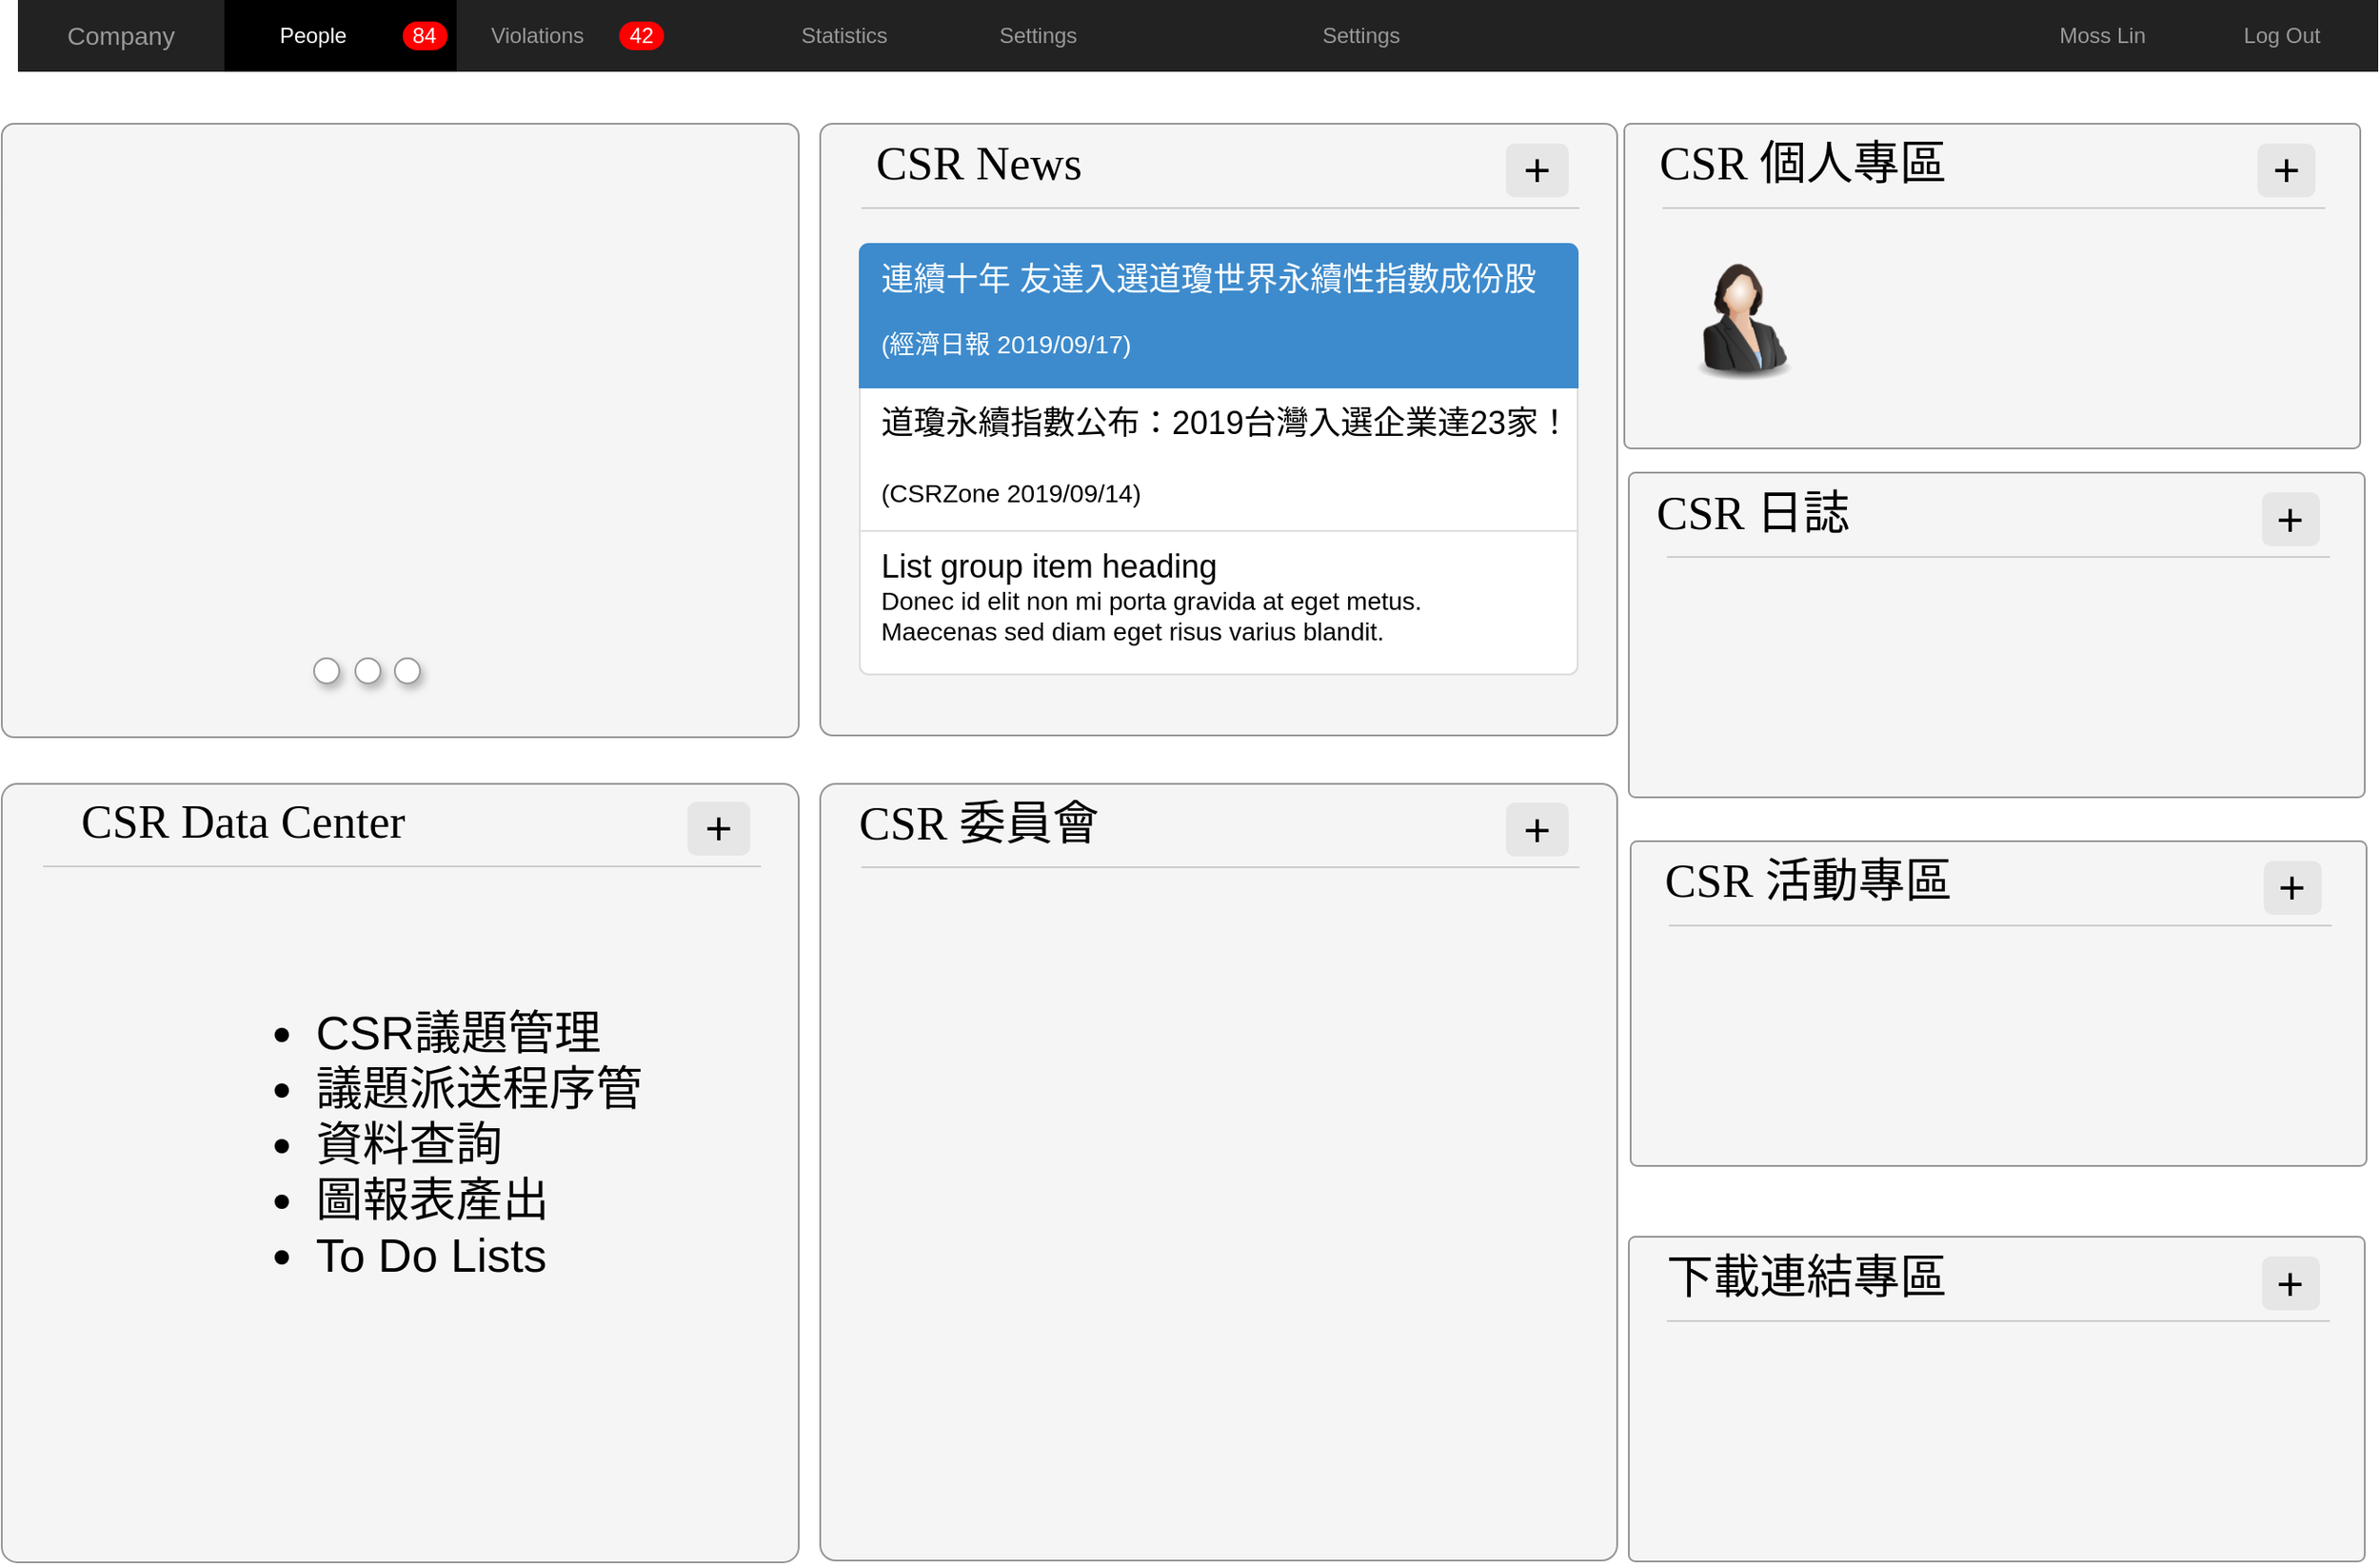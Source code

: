 <mxfile pages="2" version="11.2.9" type="github"><diagram name="Page-1" id="c9db0220-8083-56f3-ca83-edcdcd058819"><mxGraphModel dx="1554" dy="857" grid="1" gridSize="10" guides="1" tooltips="1" connect="1" arrows="1" fold="1" page="1" pageScale="1.5" pageWidth="900" pageHeight="1600" background="#ffffff" math="0" shadow="0"><root><object label="" id="0"><mxCell style=";html=1;"/></object><mxCell id="1" style=";html=1;" parent="0"/><mxCell id="3d76a8aef4d5c911-1" value="" style="html=1;shadow=0;dashed=0;shape=mxgraph.bootstrap.rect;fillColor=#222222;strokeColor=none;whiteSpace=wrap;rounded=0;fontSize=12;fontColor=#000000;align=center;" parent="1" vertex="1"><mxGeometry x="35" y="80" width="1315" height="40" as="geometry"/></mxCell><mxCell id="3d76a8aef4d5c911-41" value="" style="shape=ellipse;dashed=0;strokeColor=#999999;fillColor=#ffffff;html=1;rounded=0;shadow=1;fontSize=12;fontColor=#000000;align=center;" parent="1" vertex="1"><mxGeometry x="217" y="449" width="14" height="14" as="geometry"/></mxCell><mxCell id="CtixAL3ua5h99LuBT8kD-45" value="" style="rounded=1;whiteSpace=wrap;html=1;shadow=0;dashed=0;fontSize=26;align=left;arcSize=2;fillColor=#f5f5f5;strokeColor=#969696;fontColor=#333333;" parent="1" vertex="1"><mxGeometry x="26" y="149" width="444" height="342" as="geometry"/></mxCell><mxCell id="un3jlJEPJC5xnqNMlA-J-1" value="" style="shape=image;imageAspect=0;aspect=fixed;verticalLabelPosition=bottom;verticalAlign=top;image=https://s3.csronereporting.com/upload/home_carousel/29515cedf44f284c1117e572647ed6af_thumbnail.jpg;" parent="1" vertex="1"><mxGeometry x="40" y="160.5" width="417" height="279" as="geometry"/></mxCell><mxCell id="un3jlJEPJC5xnqNMlA-J-5" value="" style="group" parent="1" vertex="1" connectable="0"><mxGeometry x="482" y="149" width="444" height="341" as="geometry"/></mxCell><mxCell id="CtixAL3ua5h99LuBT8kD-24" value="" style="rounded=1;whiteSpace=wrap;html=1;shadow=0;dashed=0;fontSize=26;align=left;arcSize=2;fillColor=#f5f5f5;strokeColor=#969696;fontColor=#333333;" parent="un3jlJEPJC5xnqNMlA-J-5" vertex="1"><mxGeometry width="444" height="341" as="geometry"/></mxCell><mxCell id="CtixAL3ua5h99LuBT8kD-1" value="" style="html=1;shadow=0;dashed=0;shape=mxgraph.bootstrap.rrect;rSize=5;fillColor=#ffffff;strokeColor=#dddddd;whiteSpace=wrap;" parent="un3jlJEPJC5xnqNMlA-J-5" vertex="1"><mxGeometry x="22" y="67" width="400" height="240" as="geometry"/></mxCell><mxCell id="CtixAL3ua5h99LuBT8kD-2" value="(CSRZone 2019/09/14)" style="strokeColor=inherit;fillColor=inherit;gradientColor=inherit;html=1;shadow=0;dashed=0;shape=mxgraph.bootstrap.rect;perimeter=none;spacingLeft=10;align=left;fontSize=14;whiteSpace=wrap;verticalAlign=bottom;spacingBottom=10;resizeWidth=1;" parent="CtixAL3ua5h99LuBT8kD-1" vertex="1"><mxGeometry width="400" height="80" relative="1" as="geometry"><mxPoint y="80" as="offset"/></mxGeometry></mxCell><mxCell id="CtixAL3ua5h99LuBT8kD-3" value="道瓊永續指數公布：2019台灣入選企業達23家！" style="html=1;shadow=0;dashed=0;shape=mxgraph.bootstrap.anchor;spacingLeft=10;align=left;fontSize=18;whiteSpace=wrap;resizeWidth=1;" parent="CtixAL3ua5h99LuBT8kD-2" vertex="1"><mxGeometry width="400" height="40" relative="1" as="geometry"/></mxCell><mxCell id="CtixAL3ua5h99LuBT8kD-4" value="Donec id elit non mi porta gravida at eget metus.&#10;Maecenas sed diam eget risus varius blandit." style="strokeColor=inherit;fillColor=inherit;gradientColor=inherit;html=1;shadow=0;dashed=0;shape=mxgraph.bootstrap.bottomButton;rSize=5;spacingLeft=10;align=left;fontSize=14;perimeter=none;whiteSpace=wrap;verticalAlign=bottom;spacingBottom=13;resizeWidth=1;" parent="CtixAL3ua5h99LuBT8kD-1" vertex="1"><mxGeometry y="1" width="400" height="80" relative="1" as="geometry"><mxPoint y="-80" as="offset"/></mxGeometry></mxCell><mxCell id="CtixAL3ua5h99LuBT8kD-5" value="List group item heading" style="html=1;shadow=0;dashed=0;shape=mxgraph.bootstrap.anchor;spacingLeft=10;align=left;fontSize=18;whiteSpace=wrap;resizeWidth=1;" parent="CtixAL3ua5h99LuBT8kD-4" vertex="1"><mxGeometry width="400" height="40" relative="1" as="geometry"/></mxCell><mxCell id="CtixAL3ua5h99LuBT8kD-6" value="&lt;font style=&quot;font-size: 14px&quot;&gt;(經濟日報 2019/09/17)&lt;/font&gt;" style="html=1;shadow=0;dashed=0;shape=mxgraph.bootstrap.topButton;rSize=5;fillColor=#3D8BCD;strokeColor=#3D8BCD;fontColor=#ffffff;spacingLeft=10;align=left;fontSize=14;perimeter=none;whiteSpace=wrap;verticalAlign=bottom;spacingBottom=13;resizeWidth=1;" parent="CtixAL3ua5h99LuBT8kD-1" vertex="1"><mxGeometry width="400" height="80" relative="1" as="geometry"/></mxCell><mxCell id="CtixAL3ua5h99LuBT8kD-7" value="連續十年 友達入選道瓊世界永續性指數成份股&amp;nbsp;" style="html=1;shadow=0;dashed=0;shape=mxgraph.bootstrap.anchor;fontColor=#ffffff;spacingLeft=10;align=left;fontSize=18;whiteSpace=wrap;resizeWidth=1;" parent="CtixAL3ua5h99LuBT8kD-1" vertex="1"><mxGeometry width="400" height="40" relative="1" as="geometry"/></mxCell><mxCell id="CtixAL3ua5h99LuBT8kD-22" value="&lt;font&gt;CSR News&lt;/font&gt;" style="text;html=1;strokeColor=none;fillColor=none;align=center;verticalAlign=middle;whiteSpace=wrap;rounded=0;shadow=0;dashed=0;fontSize=26;fontFamily=Verdana;" parent="un3jlJEPJC5xnqNMlA-J-5" vertex="1"><mxGeometry x="15" y="12" width="147" height="20" as="geometry"/></mxCell><mxCell id="CtixAL3ua5h99LuBT8kD-27" value="&lt;font style=&quot;font-size: 26px;&quot; color=&quot;#000000&quot;&gt;+&lt;/font&gt;" style="html=1;shadow=0;dashed=0;shape=mxgraph.bootstrap.rrect;align=center;rSize=5;strokeColor=none;fillColor=#E6E6E6;fontColor=#ffffff;fontStyle=0;whiteSpace=wrap;fontSize=26;" parent="un3jlJEPJC5xnqNMlA-J-5" vertex="1"><mxGeometry x="382" y="11" width="35" height="30" as="geometry"/></mxCell><mxCell id="CtixAL3ua5h99LuBT8kD-41" value="" style="line;strokeWidth=1;html=1;shadow=0;dashed=0;fillColor=#E6E6E6;fontSize=26;align=left;strokeColor=#CCCCCC;" parent="un3jlJEPJC5xnqNMlA-J-5" vertex="1"><mxGeometry x="23" y="42" width="400" height="10" as="geometry"/></mxCell><mxCell id="3d76a8aef4d5c911-2" value="Company" style="html=1;shadow=0;dashed=0;fillColor=none;strokeColor=none;shape=mxgraph.bootstrap.rect;fontColor=#999999;fontSize=14;whiteSpace=wrap;" parent="1" vertex="1"><mxGeometry x="35" y="80" width="115" height="40" as="geometry"/></mxCell><mxCell id="3d76a8aef4d5c911-3" value="People" style="html=1;shadow=0;dashed=0;shape=mxgraph.bootstrap.rect;fillColor=#000000;strokeColor=none;fontColor=#ffffff;spacingRight=30;whiteSpace=wrap;" parent="1" vertex="1"><mxGeometry x="150" y="80" width="129.375" height="40" as="geometry"/></mxCell><mxCell id="3d76a8aef4d5c911-4" value="84" style="html=1;shadow=0;dashed=0;shape=mxgraph.bootstrap.rrect;rSize=8;fillColor=#ff0000;strokeColor=none;fontColor=#ffffff;whiteSpace=wrap;" parent="3d76a8aef4d5c911-3" vertex="1"><mxGeometry x="1" y="0.5" width="25" height="16" relative="1" as="geometry"><mxPoint x="-30" y="-8" as="offset"/></mxGeometry></mxCell><mxCell id="3d76a8aef4d5c911-5" value="Violations" style="html=1;shadow=0;dashed=0;fillColor=none;strokeColor=none;shape=mxgraph.bootstrap.rect;fontColor=#999999;spacingRight=30;whiteSpace=wrap;" parent="1" vertex="1"><mxGeometry x="279" y="80" width="121" height="40" as="geometry"/></mxCell><mxCell id="3d76a8aef4d5c911-6" value="42" style="html=1;shadow=0;dashed=0;shape=mxgraph.bootstrap.rrect;rSize=8;fillColor=#ff0000;strokeColor=none;fontColor=#ffffff;whiteSpace=wrap;" parent="3d76a8aef4d5c911-5" vertex="1"><mxGeometry x="1" y="0.5" width="25" height="16" relative="1" as="geometry"><mxPoint x="-30" y="-8" as="offset"/></mxGeometry></mxCell><mxCell id="3d76a8aef4d5c911-7" value="Statistics" style="html=1;shadow=0;dashed=0;fillColor=none;strokeColor=none;shape=mxgraph.bootstrap.rect;fontColor=#999999;whiteSpace=wrap;" parent="1" vertex="1"><mxGeometry x="437.5" y="80" width="115" height="40" as="geometry"/></mxCell><mxCell id="3d76a8aef4d5c911-8" value="Settings" style="html=1;shadow=0;dashed=0;fillColor=none;strokeColor=none;shape=mxgraph.bootstrap.rect;fontColor=#999999;whiteSpace=wrap;" parent="1" vertex="1"><mxGeometry x="552.5" y="80" width="100.625" height="40" as="geometry"/></mxCell><mxCell id="un3jlJEPJC5xnqNMlA-J-2" value="Settings" style="html=1;shadow=0;dashed=0;fillColor=none;strokeColor=none;shape=mxgraph.bootstrap.rect;fontColor=#999999;whiteSpace=wrap;" parent="1" vertex="1"><mxGeometry x="733.125" y="80" width="100.625" height="40" as="geometry"/></mxCell><mxCell id="3d76a8aef4d5c911-9" value="Moss Lin" style="html=1;shadow=0;dashed=0;fillColor=none;strokeColor=none;shape=mxgraph.bootstrap.rect;fontColor=#999999;whiteSpace=wrap;" parent="1" vertex="1"><mxGeometry x="1145.75" y="80" width="100.625" height="40" as="geometry"/></mxCell><mxCell id="3d76a8aef4d5c911-10" value="Log Out" style="html=1;shadow=0;dashed=0;fillColor=none;strokeColor=none;shape=mxgraph.bootstrap.rect;fontColor=#999999;whiteSpace=wrap;" parent="1" vertex="1"><mxGeometry x="1246.375" y="80" width="100.625" height="40" as="geometry"/></mxCell><mxCell id="4q6CkInknZrIZdiOboI8-3" value="" style="group" vertex="1" connectable="0" parent="1"><mxGeometry x="930" y="149" width="410" height="181" as="geometry"/></mxCell><mxCell id="un3jlJEPJC5xnqNMlA-J-7" value="" style="rounded=1;whiteSpace=wrap;html=1;shadow=0;dashed=0;fontSize=26;align=left;arcSize=2;fillColor=#f5f5f5;strokeColor=#969696;fontColor=#333333;" parent="4q6CkInknZrIZdiOboI8-3" vertex="1"><mxGeometry width="410" height="181" as="geometry"/></mxCell><mxCell id="un3jlJEPJC5xnqNMlA-J-15" value="&lt;font&gt;CSR 個人專區&lt;/font&gt;" style="text;html=1;strokeColor=none;fillColor=none;align=center;verticalAlign=middle;whiteSpace=wrap;rounded=0;shadow=0;dashed=0;fontSize=26;fontFamily=Verdana;" parent="4q6CkInknZrIZdiOboI8-3" vertex="1"><mxGeometry x="13.851" y="12" width="170.833" height="20" as="geometry"/></mxCell><mxCell id="un3jlJEPJC5xnqNMlA-J-16" value="&lt;font style=&quot;font-size: 26px;&quot; color=&quot;#000000&quot;&gt;+&lt;/font&gt;" style="html=1;shadow=0;dashed=0;shape=mxgraph.bootstrap.rrect;align=center;rSize=5;strokeColor=none;fillColor=#E6E6E6;fontColor=#ffffff;fontStyle=0;whiteSpace=wrap;fontSize=26;" parent="4q6CkInknZrIZdiOboI8-3" vertex="1"><mxGeometry x="352.748" y="11" width="32.32" height="30" as="geometry"/></mxCell><mxCell id="un3jlJEPJC5xnqNMlA-J-17" value="" style="line;strokeWidth=1;html=1;shadow=0;dashed=0;fillColor=#E6E6E6;fontSize=26;align=left;strokeColor=#CCCCCC;" parent="4q6CkInknZrIZdiOboI8-3" vertex="1"><mxGeometry x="21.239" y="42" width="369.369" height="10" as="geometry"/></mxCell><mxCell id="4q6CkInknZrIZdiOboI8-1" value="" style="image;html=1;labelBackgroundColor=#ffffff;image=img/lib/clip_art/people/Suit_Woman_128x128.png" vertex="1" parent="4q6CkInknZrIZdiOboI8-3"><mxGeometry x="28.626" y="67" width="73.874" height="80" as="geometry"/></mxCell><mxCell id="4q6CkInknZrIZdiOboI8-4" value="" style="group" vertex="1" connectable="0" parent="1"><mxGeometry x="932.5" y="343.5" width="410" height="195" as="geometry"/></mxCell><mxCell id="4q6CkInknZrIZdiOboI8-5" value="" style="rounded=1;whiteSpace=wrap;html=1;shadow=0;dashed=0;fontSize=26;align=left;arcSize=2;fillColor=#f5f5f5;strokeColor=#969696;fontColor=#333333;" vertex="1" parent="4q6CkInknZrIZdiOboI8-4"><mxGeometry width="410" height="181" as="geometry"/></mxCell><mxCell id="4q6CkInknZrIZdiOboI8-6" value="&lt;font&gt;CSR 日誌&lt;/font&gt;" style="text;html=1;strokeColor=none;fillColor=none;align=left;verticalAlign=middle;whiteSpace=wrap;rounded=0;shadow=0;dashed=0;fontSize=26;fontFamily=Verdana;" vertex="1" parent="4q6CkInknZrIZdiOboI8-4"><mxGeometry x="13.851" y="12" width="170.833" height="20" as="geometry"/></mxCell><mxCell id="4q6CkInknZrIZdiOboI8-7" value="&lt;font style=&quot;font-size: 26px;&quot; color=&quot;#000000&quot;&gt;+&lt;/font&gt;" style="html=1;shadow=0;dashed=0;shape=mxgraph.bootstrap.rrect;align=center;rSize=5;strokeColor=none;fillColor=#E6E6E6;fontColor=#ffffff;fontStyle=0;whiteSpace=wrap;fontSize=26;" vertex="1" parent="4q6CkInknZrIZdiOboI8-4"><mxGeometry x="352.748" y="11" width="32.32" height="30" as="geometry"/></mxCell><mxCell id="4q6CkInknZrIZdiOboI8-8" value="" style="line;strokeWidth=1;html=1;shadow=0;dashed=0;fillColor=#E6E6E6;fontSize=26;align=left;strokeColor=#CCCCCC;" vertex="1" parent="4q6CkInknZrIZdiOboI8-4"><mxGeometry x="21.239" y="42" width="369.369" height="10" as="geometry"/></mxCell><mxCell id="4q6CkInknZrIZdiOboI8-45" value="" style="shape=image;imageAspect=0;aspect=fixed;verticalLabelPosition=bottom;verticalAlign=top;image=http://www.shejiye.com/uploadfile/icon/2017/0203/shejiyeicon0jebw0nt0tl.png;" vertex="1" parent="4q6CkInknZrIZdiOboI8-4"><mxGeometry x="14" y="55" width="125" height="125" as="geometry"/></mxCell><mxCell id="4q6CkInknZrIZdiOboI8-10" value="" style="group" vertex="1" connectable="0" parent="1"><mxGeometry x="933.5" y="549" width="410" height="254.5" as="geometry"/></mxCell><mxCell id="4q6CkInknZrIZdiOboI8-11" value="" style="rounded=1;whiteSpace=wrap;html=1;shadow=0;dashed=0;fontSize=26;align=left;arcSize=2;fillColor=#f5f5f5;strokeColor=#969696;fontColor=#333333;" vertex="1" parent="4q6CkInknZrIZdiOboI8-10"><mxGeometry width="410" height="181" as="geometry"/></mxCell><mxCell id="4q6CkInknZrIZdiOboI8-12" value="&lt;font&gt;CSR 活動專區&lt;/font&gt;" style="text;html=1;strokeColor=none;fillColor=none;align=center;verticalAlign=middle;whiteSpace=wrap;rounded=0;shadow=0;dashed=0;fontSize=26;fontFamily=Verdana;" vertex="1" parent="4q6CkInknZrIZdiOboI8-10"><mxGeometry x="13.851" y="12" width="170.833" height="20" as="geometry"/></mxCell><mxCell id="4q6CkInknZrIZdiOboI8-13" value="&lt;font style=&quot;font-size: 26px;&quot; color=&quot;#000000&quot;&gt;+&lt;/font&gt;" style="html=1;shadow=0;dashed=0;shape=mxgraph.bootstrap.rrect;align=center;rSize=5;strokeColor=none;fillColor=#E6E6E6;fontColor=#ffffff;fontStyle=0;whiteSpace=wrap;fontSize=26;" vertex="1" parent="4q6CkInknZrIZdiOboI8-10"><mxGeometry x="352.748" y="11" width="32.32" height="30" as="geometry"/></mxCell><mxCell id="4q6CkInknZrIZdiOboI8-14" value="" style="line;strokeWidth=1;html=1;shadow=0;dashed=0;fillColor=#E6E6E6;fontSize=26;align=left;strokeColor=#CCCCCC;" vertex="1" parent="4q6CkInknZrIZdiOboI8-10"><mxGeometry x="21.239" y="42" width="369.369" height="10" as="geometry"/></mxCell><mxCell id="4q6CkInknZrIZdiOboI8-46" value="" style="shape=image;imageAspect=0;aspect=fixed;verticalLabelPosition=bottom;verticalAlign=top;image=https://cdn3.iconfinder.com/data/icons/office-iconset/792/5-512.png;" vertex="1" parent="4q6CkInknZrIZdiOboI8-10"><mxGeometry x="25" y="65" width="97" height="126" as="geometry"/></mxCell><mxCell id="4q6CkInknZrIZdiOboI8-16" value="" style="group" vertex="1" connectable="0" parent="1"><mxGeometry x="932.5" y="769.5" width="410" height="181" as="geometry"/></mxCell><mxCell id="4q6CkInknZrIZdiOboI8-17" value="" style="rounded=1;whiteSpace=wrap;html=1;shadow=0;dashed=0;fontSize=26;align=left;arcSize=2;fillColor=#f5f5f5;strokeColor=#969696;fontColor=#333333;" vertex="1" parent="4q6CkInknZrIZdiOboI8-16"><mxGeometry width="410" height="181" as="geometry"/></mxCell><mxCell id="4q6CkInknZrIZdiOboI8-18" value="&lt;font&gt;下載連結專區&lt;/font&gt;" style="text;html=1;strokeColor=none;fillColor=none;align=center;verticalAlign=middle;whiteSpace=wrap;rounded=0;shadow=0;dashed=0;fontSize=26;fontFamily=Verdana;" vertex="1" parent="4q6CkInknZrIZdiOboI8-16"><mxGeometry x="13.851" y="12" width="170.833" height="20" as="geometry"/></mxCell><mxCell id="4q6CkInknZrIZdiOboI8-19" value="&lt;font style=&quot;font-size: 26px;&quot; color=&quot;#000000&quot;&gt;+&lt;/font&gt;" style="html=1;shadow=0;dashed=0;shape=mxgraph.bootstrap.rrect;align=center;rSize=5;strokeColor=none;fillColor=#E6E6E6;fontColor=#ffffff;fontStyle=0;whiteSpace=wrap;fontSize=26;" vertex="1" parent="4q6CkInknZrIZdiOboI8-16"><mxGeometry x="352.748" y="11" width="32.32" height="30" as="geometry"/></mxCell><mxCell id="4q6CkInknZrIZdiOboI8-20" value="" style="line;strokeWidth=1;html=1;shadow=0;dashed=0;fillColor=#E6E6E6;fontSize=26;align=left;strokeColor=#CCCCCC;" vertex="1" parent="4q6CkInknZrIZdiOboI8-16"><mxGeometry x="21.239" y="42" width="369.369" height="10" as="geometry"/></mxCell><mxCell id="4q6CkInknZrIZdiOboI8-47" value="" style="shape=image;imageAspect=0;aspect=fixed;verticalLabelPosition=bottom;verticalAlign=top;image=https://cdn0.iconfinder.com/data/icons/download-icons-rounded/110/Download-Book-512.png;" vertex="1" parent="4q6CkInknZrIZdiOboI8-16"><mxGeometry x="28.5" y="66.5" width="96" height="96" as="geometry"/></mxCell><mxCell id="4q6CkInknZrIZdiOboI8-23" value="" style="rounded=1;whiteSpace=wrap;html=1;shadow=0;dashed=0;fontSize=26;align=left;arcSize=2;fillColor=#f5f5f5;strokeColor=#969696;fontColor=#333333;" vertex="1" parent="1"><mxGeometry x="482" y="517" width="444" height="433" as="geometry"/></mxCell><mxCell id="4q6CkInknZrIZdiOboI8-31" value="&lt;font&gt;CSR 委員會&lt;/font&gt;" style="text;html=1;strokeColor=none;fillColor=none;align=center;verticalAlign=middle;whiteSpace=wrap;rounded=0;shadow=0;dashed=0;fontSize=26;fontFamily=Verdana;" vertex="1" parent="1"><mxGeometry x="497" y="528.5" width="147" height="20" as="geometry"/></mxCell><mxCell id="4q6CkInknZrIZdiOboI8-32" value="&lt;font style=&quot;font-size: 26px;&quot; color=&quot;#000000&quot;&gt;+&lt;/font&gt;" style="html=1;shadow=0;dashed=0;shape=mxgraph.bootstrap.rrect;align=center;rSize=5;strokeColor=none;fillColor=#E6E6E6;fontColor=#ffffff;fontStyle=0;whiteSpace=wrap;fontSize=26;" vertex="1" parent="1"><mxGeometry x="864" y="527.5" width="35" height="30" as="geometry"/></mxCell><mxCell id="4q6CkInknZrIZdiOboI8-33" value="" style="line;strokeWidth=1;html=1;shadow=0;dashed=0;fillColor=#E6E6E6;fontSize=26;align=left;strokeColor=#CCCCCC;" vertex="1" parent="1"><mxGeometry x="505" y="558.5" width="400" height="10" as="geometry"/></mxCell><mxCell id="4q6CkInknZrIZdiOboI8-34" value="" style="rounded=1;whiteSpace=wrap;html=1;shadow=0;dashed=0;fontSize=26;align=left;arcSize=2;fillColor=#f5f5f5;strokeColor=#969696;fontColor=#333333;" vertex="1" parent="1"><mxGeometry x="26" y="517" width="444" height="434" as="geometry"/></mxCell><mxCell id="4q6CkInknZrIZdiOboI8-42" value="&lt;font&gt;CSR Data Center&lt;/font&gt;" style="text;html=1;strokeColor=none;fillColor=none;align=center;verticalAlign=middle;whiteSpace=wrap;rounded=0;shadow=0;dashed=0;fontSize=26;fontFamily=Verdana;" vertex="1" parent="1"><mxGeometry x="41" y="528" width="239" height="20" as="geometry"/></mxCell><mxCell id="4q6CkInknZrIZdiOboI8-43" value="&lt;font style=&quot;font-size: 26px;&quot; color=&quot;#000000&quot;&gt;+&lt;/font&gt;" style="html=1;shadow=0;dashed=0;shape=mxgraph.bootstrap.rrect;align=center;rSize=5;strokeColor=none;fillColor=#E6E6E6;fontColor=#ffffff;fontStyle=0;whiteSpace=wrap;fontSize=26;" vertex="1" parent="1"><mxGeometry x="408" y="527" width="35" height="30" as="geometry"/></mxCell><mxCell id="4q6CkInknZrIZdiOboI8-44" value="" style="line;strokeWidth=1;html=1;shadow=0;dashed=0;fillColor=#E6E6E6;fontSize=26;align=left;strokeColor=#CCCCCC;" vertex="1" parent="1"><mxGeometry x="49" y="558" width="400" height="10" as="geometry"/></mxCell><mxCell id="4q6CkInknZrIZdiOboI8-49" value="" style="shape=ellipse;dashed=0;strokeColor=#999999;fillColor=#ffffff;html=1;rounded=0;shadow=1;fontSize=12;fontColor=#000000;align=center;" vertex="1" parent="1"><mxGeometry x="200" y="447" width="14" height="14" as="geometry"/></mxCell><mxCell id="4q6CkInknZrIZdiOboI8-50" value="" style="shape=ellipse;dashed=0;strokeColor=#999999;fillColor=#ffffff;html=1;rounded=0;shadow=1;fontSize=12;fontColor=#000000;align=center;" vertex="1" parent="1"><mxGeometry x="223" y="447" width="14" height="14" as="geometry"/></mxCell><mxCell id="4q6CkInknZrIZdiOboI8-51" value="" style="shape=ellipse;dashed=0;strokeColor=#999999;fillColor=#ffffff;html=1;rounded=0;shadow=1;fontSize=12;fontColor=#000000;align=center;" vertex="1" parent="1"><mxGeometry x="245" y="447" width="14" height="14" as="geometry"/></mxCell><mxCell id="5aEfebouOQPNbwcG3QLQ-1" value="" style="shape=image;imageAspect=0;aspect=fixed;verticalLabelPosition=bottom;verticalAlign=top;image=https://cdn0.iconfinder.com/data/icons/network-and-technology-square-rounded-vol-1/150/database__server__cloud__datacenter-512.png;" vertex="1" parent="1"><mxGeometry x="60.5" y="578" width="100" height="100" as="geometry"/></mxCell><mxCell id="5aEfebouOQPNbwcG3QLQ-3" value="&lt;ul&gt;&lt;li&gt;CSR&lt;span style=&quot;text-indent: -0.29in&quot;&gt;議題管理&lt;/span&gt;&lt;/li&gt;&lt;li&gt;議題派送程序管&lt;/li&gt;&lt;li&gt;資料查詢&lt;/li&gt;&lt;li&gt;圖報表產出&lt;/li&gt;&lt;li&gt;To Do Lists&lt;/li&gt;&lt;/ul&gt;" style="text;strokeColor=none;fillColor=none;html=1;whiteSpace=wrap;verticalAlign=middle;overflow=hidden;fontSize=26;" vertex="1" parent="1"><mxGeometry x="159" y="580" width="261" height="276" as="geometry"/></mxCell></root></mxGraphModel></diagram><diagram id="xmspYv-1K99Uy3--3pUb" name="第2頁"><mxGraphModel dx="1280" dy="706" grid="1" gridSize="10" guides="1" tooltips="1" connect="1" arrows="1" fold="1" page="1" pageScale="1" pageWidth="900" pageHeight="1600" math="0" shadow="0"><root><mxCell id="xwMQ9J48Sk6-9KPPg-FH-0"/><mxCell id="xwMQ9J48Sk6-9KPPg-FH-1" parent="xwMQ9J48Sk6-9KPPg-FH-0"/><mxCell id="n-mNvikd3DFyzrs1YtLw-0" value="Message Type" style="html=1;shadow=0;dashed=0;shape=mxgraph.bootstrap.rect;strokeColor=none;fillColor=none;fontColor=#999999;align=left;spacingLeft=5;whiteSpace=wrap;rounded=0;" vertex="1" parent="xwMQ9J48Sk6-9KPPg-FH-1"><mxGeometry x="64" y="1590" width="200" height="20" as="geometry"/></mxCell><mxCell id="n-mNvikd3DFyzrs1YtLw-1" value="Email + Push" style="html=1;shadow=0;dashed=0;shape=mxgraph.bootstrap.rrect;rSize=5;strokeColor=#dddddd;;fillColor=#ffffff;align=left;spacingLeft=10;fontSize=16;whiteSpace=wrap;rounded=0;" vertex="1" parent="xwMQ9J48Sk6-9KPPg-FH-1"><mxGeometry x="64" y="1610" width="390" height="40" as="geometry"/></mxCell><mxCell id="n-mNvikd3DFyzrs1YtLw-2" value="" style="shape=triangle;strokeColor=none;fillColor=#000000;direction=south;rounded=0;shadow=1;fontSize=12;fontColor=#000000;align=center;html=1;" vertex="1" parent="xwMQ9J48Sk6-9KPPg-FH-1"><mxGeometry x="434" y="1627" width="10" height="5" as="geometry"/></mxCell><mxCell id="n-mNvikd3DFyzrs1YtLw-3" value="Tap target" style="html=1;shadow=0;dashed=0;shape=mxgraph.bootstrap.rect;strokeColor=none;fillColor=none;fontColor=#999999;align=left;spacingLeft=5;whiteSpace=wrap;rounded=0;" vertex="1" parent="xwMQ9J48Sk6-9KPPg-FH-1"><mxGeometry x="474" y="1590" width="200" height="20" as="geometry"/></mxCell><mxCell id="n-mNvikd3DFyzrs1YtLw-4" value="Profile Screen" style="html=1;shadow=0;dashed=0;shape=mxgraph.bootstrap.rrect;rSize=5;strokeColor=#dddddd;;fillColor=#ffffff;align=left;spacingLeft=10;fontSize=16;whiteSpace=wrap;rounded=0;" vertex="1" parent="xwMQ9J48Sk6-9KPPg-FH-1"><mxGeometry x="474" y="1610" width="390" height="40" as="geometry"/></mxCell><mxCell id="n-mNvikd3DFyzrs1YtLw-5" value="" style="shape=triangle;strokeColor=none;fillColor=#000000;direction=south;rounded=0;shadow=1;fontSize=12;fontColor=#000000;align=center;html=1;" vertex="1" parent="xwMQ9J48Sk6-9KPPg-FH-1"><mxGeometry x="844" y="1627" width="10" height="5" as="geometry"/></mxCell><mxCell id="n-mNvikd3DFyzrs1YtLw-6" value="Send to Group" style="html=1;shadow=0;dashed=0;shape=mxgraph.bootstrap.rect;strokeColor=none;fillColor=none;fontColor=#999999;align=left;spacingLeft=5;whiteSpace=wrap;rounded=0;" vertex="1" parent="xwMQ9J48Sk6-9KPPg-FH-1"><mxGeometry x="64" y="1670" width="200" height="20" as="geometry"/></mxCell><mxCell id="n-mNvikd3DFyzrs1YtLw-7" value="Top Management" style="html=1;shadow=0;dashed=0;shape=mxgraph.bootstrap.checkbox;fontSize=12;strokeColor=#999999;fillColor=#ffffff;align=left;labelPosition=right;spacingLeft=5;rounded=0;" vertex="1" parent="xwMQ9J48Sk6-9KPPg-FH-1"><mxGeometry x="74" y="1693" width="14" height="14" as="geometry"/></mxCell><mxCell id="n-mNvikd3DFyzrs1YtLw-8" value="Marketing Department" style="html=1;shadow=0;dashed=0;shape=mxgraph.bootstrap.rrect;fontSize=12;rSize=3;strokeColor=#999999;fillColor=#ffffff;align=left;labelPosition=right;spacingLeft=5;rounded=0;" vertex="1" parent="xwMQ9J48Sk6-9KPPg-FH-1"><mxGeometry x="74" y="1713" width="14" height="14" as="geometry"/></mxCell><mxCell id="n-mNvikd3DFyzrs1YtLw-9" value="Design Department" style="html=1;shadow=0;dashed=0;shape=mxgraph.bootstrap.checkbox;fontSize=12;strokeColor=#999999;fillColor=#ffffff;align=left;labelPosition=right;spacingLeft=5;rounded=0;" vertex="1" parent="xwMQ9J48Sk6-9KPPg-FH-1"><mxGeometry x="74" y="1733" width="14" height="14" as="geometry"/></mxCell><mxCell id="n-mNvikd3DFyzrs1YtLw-10" value="Financial Department" style="html=1;shadow=0;dashed=0;shape=mxgraph.bootstrap.rrect;fontSize=12;rSize=3;strokeColor=#999999;fillColor=#ffffff;align=left;labelPosition=right;spacingLeft=5;rounded=0;" vertex="1" parent="xwMQ9J48Sk6-9KPPg-FH-1"><mxGeometry x="74" y="1753" width="14" height="14" as="geometry"/></mxCell><mxCell id="n-mNvikd3DFyzrs1YtLw-11" value="Supply Department" style="html=1;shadow=0;dashed=0;shape=mxgraph.bootstrap.rrect;fontSize=12;rSize=3;strokeColor=#999999;fillColor=#ffffff;align=left;labelPosition=right;spacingLeft=5;rounded=0;" vertex="1" parent="xwMQ9J48Sk6-9KPPg-FH-1"><mxGeometry x="74" y="1773" width="14" height="14" as="geometry"/></mxCell><mxCell id="n-mNvikd3DFyzrs1YtLw-12" value="Set Type" style="html=1;shadow=0;dashed=0;shape=mxgraph.bootstrap.rect;strokeColor=none;fillColor=none;fontColor=#999999;align=left;spacingLeft=5;whiteSpace=wrap;rounded=0;" vertex="1" parent="xwMQ9J48Sk6-9KPPg-FH-1"><mxGeometry x="474" y="1670" width="200" height="20" as="geometry"/></mxCell><mxCell id="n-mNvikd3DFyzrs1YtLw-13" value="News" style="html=1;shadow=0;dashed=0;shape=mxgraph.bootstrap.rrect;align=center;rSize=3;strokeColor=none;fillColor=#58B957;fontColor=#ffffff;fontStyle=1;fontSize=10;whiteSpace=wrap;rounded=0;" vertex="1" parent="xwMQ9J48Sk6-9KPPg-FH-1"><mxGeometry x="504" y="1693" width="40" height="14" as="geometry"/></mxCell><mxCell id="n-mNvikd3DFyzrs1YtLw-14" value="Reports" style="html=1;shadow=0;dashed=0;shape=mxgraph.bootstrap.rrect;align=center;rSize=3;strokeColor=none;fillColor=#55BFE0;fontColor=#ffffff;fontStyle=1;fontSize=10;whiteSpace=wrap;rounded=0;" vertex="1" parent="xwMQ9J48Sk6-9KPPg-FH-1"><mxGeometry x="504" y="1713" width="50" height="14" as="geometry"/></mxCell><mxCell id="n-mNvikd3DFyzrs1YtLw-15" value="Documents" style="html=1;shadow=0;dashed=0;shape=mxgraph.bootstrap.rrect;align=center;rSize=3;strokeColor=none;fillColor=#EFAC43;fontColor=#ffffff;fontStyle=1;fontSize=10;whiteSpace=wrap;rounded=0;" vertex="1" parent="xwMQ9J48Sk6-9KPPg-FH-1"><mxGeometry x="504" y="1733" width="70" height="14" as="geometry"/></mxCell><mxCell id="n-mNvikd3DFyzrs1YtLw-16" value="" style="shape=ellipse;dashed=0;strokeColor=#999999;fillColor=#ffffff;html=1;rounded=0;shadow=1;fontSize=12;fontColor=#000000;align=center;" vertex="1" parent="xwMQ9J48Sk6-9KPPg-FH-1"><mxGeometry x="484" y="1753" width="14" height="14" as="geometry"/></mxCell><mxCell id="n-mNvikd3DFyzrs1YtLw-17" value="Media" style="html=1;shadow=0;dashed=0;shape=mxgraph.bootstrap.rrect;align=center;rSize=3;strokeColor=none;fillColor=#3D8BCD;fontColor=#ffffff;fontStyle=1;fontSize=10;whiteSpace=wrap;rounded=0;" vertex="1" parent="xwMQ9J48Sk6-9KPPg-FH-1"><mxGeometry x="504" y="1753" width="40" height="14" as="geometry"/></mxCell><mxCell id="n-mNvikd3DFyzrs1YtLw-18" value="" style="shape=ellipse;dashed=0;strokeColor=#999999;fillColor=#ffffff;html=1;rounded=0;shadow=1;fontSize=12;fontColor=#000000;align=center;" vertex="1" parent="xwMQ9J48Sk6-9KPPg-FH-1"><mxGeometry x="484" y="1773" width="14" height="14" as="geometry"/></mxCell><mxCell id="n-mNvikd3DFyzrs1YtLw-19" value="Text" style="html=1;shadow=0;dashed=0;shape=mxgraph.bootstrap.rrect;align=center;rSize=3;strokeColor=none;fillColor=#999999;fontColor=#ffffff;fontStyle=1;fontSize=10;whiteSpace=wrap;rounded=0;" vertex="1" parent="xwMQ9J48Sk6-9KPPg-FH-1"><mxGeometry x="504" y="1773" width="30" height="14" as="geometry"/></mxCell><mxCell id="n-mNvikd3DFyzrs1YtLw-20" value="Save Template" style="html=1;shadow=0;dashed=0;shape=mxgraph.bootstrap.rrect;align=center;rSize=5;strokeColor=none;fillColor=#3D8BCD;fontColor=#ffffff;fontSize=16;whiteSpace=wrap;rounded=0;" vertex="1" parent="xwMQ9J48Sk6-9KPPg-FH-1"><mxGeometry x="64" y="1830" width="150" height="40" as="geometry"/></mxCell><mxCell id="n-mNvikd3DFyzrs1YtLw-21" value="Cancel" style="html=1;shadow=0;dashed=0;shape=mxgraph.bootstrap.rrect;fillColor=#ffffff;align=center;rSize=5;strokeColor=#dddddd;fontSize=16;whiteSpace=wrap;rounded=0;" vertex="1" parent="xwMQ9J48Sk6-9KPPg-FH-1"><mxGeometry x="234" y="1830" width="100" height="40" as="geometry"/></mxCell><mxCell id="n-mNvikd3DFyzrs1YtLw-22" value="Delete Template" style="html=1;shadow=0;dashed=0;shape=mxgraph.bootstrap.rrect;align=center;rSize=5;strokeColor=none;fillColor=#DB524C;fontColor=#ffffff;fontSize=16;whiteSpace=wrap;rounded=0;" vertex="1" parent="xwMQ9J48Sk6-9KPPg-FH-1"><mxGeometry x="694" y="1830" width="170" height="40" as="geometry"/></mxCell><mxCell id="n-mNvikd3DFyzrs1YtLw-23" value="" style="html=1;shadow=0;dashed=0;shape=mxgraph.bootstrap.rrect;fillColor=#ffffff;rSize=5;strokeColor=#dddddd;rounded=0;fontSize=12;fontColor=#000000;align=center;" vertex="1" parent="xwMQ9J48Sk6-9KPPg-FH-1"><mxGeometry x="884" y="1600" width="330" height="400" as="geometry"/></mxCell><mxCell id="n-mNvikd3DFyzrs1YtLw-24" value="320x200" style="shape=rect;fontSize=24;fillColor=#f0f0f0;strokeColor=none;fontColor=#999999;whiteSpace=wrap;" vertex="1" parent="n-mNvikd3DFyzrs1YtLw-23"><mxGeometry x="5" y="5" width="320" height="200" as="geometry"/></mxCell><mxCell id="n-mNvikd3DFyzrs1YtLw-25" value="Thumbnail label" style="html=1;shadow=0;dashed=0;shape=mxgraph.bootstrap.anchor;fontSize=26;align=left;whiteSpace=wrap;" vertex="1" parent="n-mNvikd3DFyzrs1YtLw-23"><mxGeometry x="15" y="220" width="300" height="40" as="geometry"/></mxCell><mxCell id="n-mNvikd3DFyzrs1YtLw-26" value="Cras justo odio, dapibus ac facilisis in, egestas eget quam. Donec id elit non mi porta gravida at eget metus. Nullam id dolor id nibh ultricies vehicula ut id elit." style="html=1;shadow=0;dashed=0;shape=mxgraph.bootstrap.anchor;strokeColor=#dddddd;whiteSpace=wrap;align=left;verticalAlign=top;fontSize=14;whiteSpace=wrap;" vertex="1" parent="n-mNvikd3DFyzrs1YtLw-23"><mxGeometry x="15" y="260" width="300" height="80" as="geometry"/></mxCell><mxCell id="n-mNvikd3DFyzrs1YtLw-27" value="Button" style="html=1;shadow=0;dashed=0;shape=mxgraph.bootstrap.rrect;rSize=5;fontSize=16;fillColor=#3D8BCD;strokeColor=none;fontColor=#ffffff;whiteSpace=wrap;" vertex="1" parent="n-mNvikd3DFyzrs1YtLw-23"><mxGeometry y="1" width="80" height="40" relative="1" as="geometry"><mxPoint x="15" y="-60" as="offset"/></mxGeometry></mxCell><mxCell id="n-mNvikd3DFyzrs1YtLw-28" value="Button" style="html=1;shadow=0;dashed=0;shape=mxgraph.bootstrap.rrect;rSize=5;fontSize=16;strokeColor=#dddddd;whiteSpace=wrap;" vertex="1" parent="n-mNvikd3DFyzrs1YtLw-23"><mxGeometry y="1" width="80" height="40" relative="1" as="geometry"><mxPoint x="100" y="-60" as="offset"/></mxGeometry></mxCell><mxCell id="n-mNvikd3DFyzrs1YtLw-29" value="" style="html=1;shadow=0;dashed=0;shape=mxgraph.bootstrap.rrect;fillColor=#ffffff;rSize=5;strokeColor=#dddddd;rounded=0;fontSize=12;fontColor=#000000;align=center;" vertex="1" parent="xwMQ9J48Sk6-9KPPg-FH-1"><mxGeometry x="64" y="1135" width="330" height="400" as="geometry"/></mxCell><mxCell id="n-mNvikd3DFyzrs1YtLw-30" value="320x200" style="shape=rect;fontSize=24;fillColor=#f0f0f0;strokeColor=none;fontColor=#999999;whiteSpace=wrap;" vertex="1" parent="n-mNvikd3DFyzrs1YtLw-29"><mxGeometry x="5" y="5" width="320" height="200" as="geometry"/></mxCell><mxCell id="n-mNvikd3DFyzrs1YtLw-31" value="Thumbnail label" style="html=1;shadow=0;dashed=0;shape=mxgraph.bootstrap.anchor;fontSize=26;align=left;whiteSpace=wrap;" vertex="1" parent="n-mNvikd3DFyzrs1YtLw-29"><mxGeometry x="15" y="220" width="300" height="40" as="geometry"/></mxCell><mxCell id="n-mNvikd3DFyzrs1YtLw-32" value="Cras justo odio, dapibus ac facilisis in, egestas eget quam. Donec id elit non mi porta gravida at eget metus. Nullam id dolor id nibh ultricies vehicula ut id elit." style="html=1;shadow=0;dashed=0;shape=mxgraph.bootstrap.anchor;strokeColor=#dddddd;whiteSpace=wrap;align=left;verticalAlign=top;fontSize=14;whiteSpace=wrap;" vertex="1" parent="n-mNvikd3DFyzrs1YtLw-29"><mxGeometry x="15" y="260" width="300" height="80" as="geometry"/></mxCell><mxCell id="n-mNvikd3DFyzrs1YtLw-33" value="Button" style="html=1;shadow=0;dashed=0;shape=mxgraph.bootstrap.rrect;rSize=5;fontSize=16;fillColor=#3D8BCD;strokeColor=none;fontColor=#ffffff;whiteSpace=wrap;" vertex="1" parent="n-mNvikd3DFyzrs1YtLw-29"><mxGeometry y="1" width="80" height="40" relative="1" as="geometry"><mxPoint x="15" y="-60" as="offset"/></mxGeometry></mxCell><mxCell id="n-mNvikd3DFyzrs1YtLw-34" value="Button" style="html=1;shadow=0;dashed=0;shape=mxgraph.bootstrap.rrect;rSize=5;fontSize=16;strokeColor=#dddddd;whiteSpace=wrap;" vertex="1" parent="n-mNvikd3DFyzrs1YtLw-29"><mxGeometry y="1" width="80" height="40" relative="1" as="geometry"><mxPoint x="100" y="-60" as="offset"/></mxGeometry></mxCell><mxCell id="n-mNvikd3DFyzrs1YtLw-35" value="" style="html=1;shadow=0;dashed=0;shape=mxgraph.bootstrap.rrect;fillColor=#ffffff;rSize=5;strokeColor=#dddddd;rounded=0;fontSize=12;fontColor=#000000;align=center;" vertex="1" parent="xwMQ9J48Sk6-9KPPg-FH-1"><mxGeometry x="469" y="1141" width="330" height="400" as="geometry"/></mxCell><mxCell id="n-mNvikd3DFyzrs1YtLw-36" value="Thumbnail label" style="html=1;shadow=0;dashed=0;shape=mxgraph.bootstrap.anchor;fontSize=26;align=left;whiteSpace=wrap;strokeColor=none;" vertex="1" parent="xwMQ9J48Sk6-9KPPg-FH-1"><mxGeometry x="74" y="1080" width="300" height="40" as="geometry"/></mxCell><mxCell id="n-mNvikd3DFyzrs1YtLw-37" value="" style="rounded=1;whiteSpace=wrap;html=1;shadow=0;dashed=0;fontSize=26;align=left;" vertex="1" parent="xwMQ9J48Sk6-9KPPg-FH-1"><mxGeometry x="64" y="2024" width="120" height="60" as="geometry"/></mxCell><mxCell id="n-mNvikd3DFyzrs1YtLw-38" value="Text" style="text;html=1;resizable=0;autosize=1;align=center;verticalAlign=middle;points=[];fillColor=none;strokeColor=none;rounded=0;shadow=0;dashed=0;fontSize=26;" vertex="1" parent="xwMQ9J48Sk6-9KPPg-FH-1"><mxGeometry x="64" y="2104" width="40" height="20" as="geometry"/></mxCell><mxCell id="n-mNvikd3DFyzrs1YtLw-39" value="+" style="html=1;shadow=0;dashed=0;shape=mxgraph.bootstrap.anchor;fontSize=26;align=left;whiteSpace=wrap;strokeColor=none;" vertex="1" parent="xwMQ9J48Sk6-9KPPg-FH-1"><mxGeometry x="364" y="1080" width="25" height="40" as="geometry"/></mxCell></root></mxGraphModel></diagram></mxfile>